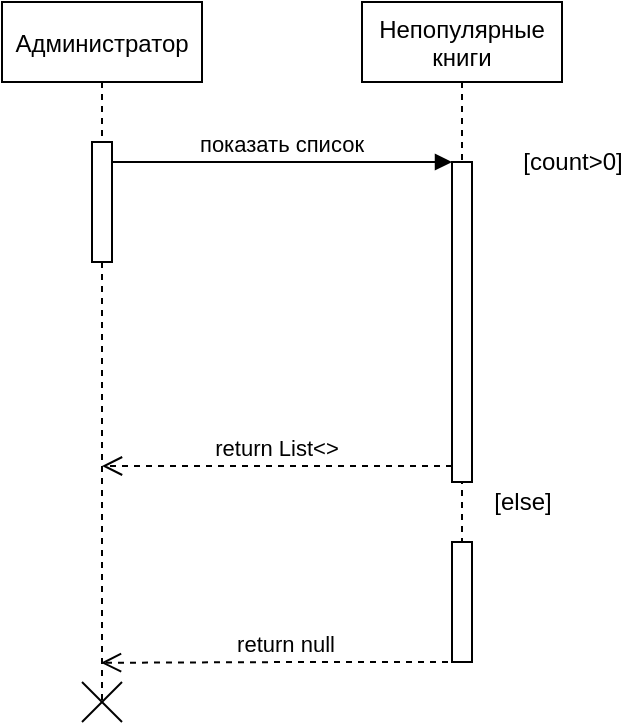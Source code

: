 <mxfile version="17.4.5" type="device"><diagram id="kgpKYQtTHZ0yAKxKKP6v" name="Page-1"><mxGraphModel dx="486" dy="271" grid="1" gridSize="10" guides="1" tooltips="1" connect="1" arrows="1" fold="1" page="1" pageScale="1" pageWidth="850" pageHeight="1100" math="0" shadow="0"><root><mxCell id="0"/><mxCell id="1" parent="0"/><mxCell id="3nuBFxr9cyL0pnOWT2aG-1" value="Администратор" style="shape=umlLifeline;perimeter=lifelinePerimeter;container=1;collapsible=0;recursiveResize=0;rounded=0;shadow=0;strokeWidth=1;" parent="1" vertex="1"><mxGeometry x="120" y="80" width="100" height="350" as="geometry"/></mxCell><mxCell id="3nuBFxr9cyL0pnOWT2aG-2" value="" style="points=[];perimeter=orthogonalPerimeter;rounded=0;shadow=0;strokeWidth=1;" parent="3nuBFxr9cyL0pnOWT2aG-1" vertex="1"><mxGeometry x="45" y="70" width="10" height="60" as="geometry"/></mxCell><mxCell id="3nuBFxr9cyL0pnOWT2aG-5" value="Непопулярные&#10;книги" style="shape=umlLifeline;perimeter=lifelinePerimeter;container=1;collapsible=0;recursiveResize=0;rounded=0;shadow=0;strokeWidth=1;" parent="1" vertex="1"><mxGeometry x="300" y="80" width="100" height="300" as="geometry"/></mxCell><mxCell id="3nuBFxr9cyL0pnOWT2aG-6" value="" style="points=[];perimeter=orthogonalPerimeter;rounded=0;shadow=0;strokeWidth=1;" parent="3nuBFxr9cyL0pnOWT2aG-5" vertex="1"><mxGeometry x="45" y="80" width="10" height="160" as="geometry"/></mxCell><mxCell id="3nuBFxr9cyL0pnOWT2aG-7" value="return List&lt;&gt;" style="verticalAlign=bottom;endArrow=open;dashed=1;endSize=8;exitX=0;exitY=0.95;shadow=0;strokeWidth=1;" parent="1" source="3nuBFxr9cyL0pnOWT2aG-6" target="3nuBFxr9cyL0pnOWT2aG-1" edge="1"><mxGeometry relative="1" as="geometry"><mxPoint x="275" y="236" as="targetPoint"/><Array as="points"><mxPoint x="260" y="312"/></Array></mxGeometry></mxCell><mxCell id="3nuBFxr9cyL0pnOWT2aG-8" value="показать список" style="verticalAlign=bottom;endArrow=block;entryX=0;entryY=0;shadow=0;strokeWidth=1;" parent="1" source="3nuBFxr9cyL0pnOWT2aG-2" target="3nuBFxr9cyL0pnOWT2aG-6" edge="1"><mxGeometry relative="1" as="geometry"><mxPoint x="275" y="160" as="sourcePoint"/></mxGeometry></mxCell><mxCell id="xZdXh6NoxprF5wjcguvm-1" value="[count&amp;gt;0]" style="text;html=1;align=center;verticalAlign=middle;resizable=0;points=[];autosize=1;strokeColor=none;fillColor=none;" vertex="1" parent="1"><mxGeometry x="370" y="150" width="70" height="20" as="geometry"/></mxCell><mxCell id="xZdXh6NoxprF5wjcguvm-3" value="[else]" style="text;html=1;align=center;verticalAlign=middle;resizable=0;points=[];autosize=1;strokeColor=none;fillColor=none;" vertex="1" parent="1"><mxGeometry x="360" y="320" width="40" height="20" as="geometry"/></mxCell><mxCell id="xZdXh6NoxprF5wjcguvm-4" value="" style="points=[];perimeter=orthogonalPerimeter;rounded=0;shadow=0;strokeWidth=1;" vertex="1" parent="1"><mxGeometry x="345" y="350" width="10" height="60" as="geometry"/></mxCell><mxCell id="xZdXh6NoxprF5wjcguvm-5" value="return null" style="verticalAlign=bottom;endArrow=open;dashed=1;endSize=8;exitX=0;exitY=0.95;shadow=0;strokeWidth=1;entryX=0.495;entryY=0.944;entryDx=0;entryDy=0;entryPerimeter=0;" edge="1" parent="1" target="3nuBFxr9cyL0pnOWT2aG-1"><mxGeometry relative="1" as="geometry"><mxPoint x="178.5" y="407.2" as="targetPoint"/><mxPoint x="355" y="410" as="sourcePoint"/><Array as="points"><mxPoint x="270" y="410"/></Array></mxGeometry></mxCell><mxCell id="xZdXh6NoxprF5wjcguvm-8" value="" style="endArrow=none;html=1;rounded=0;" edge="1" parent="1"><mxGeometry width="50" height="50" relative="1" as="geometry"><mxPoint x="160" y="440" as="sourcePoint"/><mxPoint x="180" y="420" as="targetPoint"/></mxGeometry></mxCell><mxCell id="xZdXh6NoxprF5wjcguvm-9" value="" style="endArrow=none;html=1;rounded=0;" edge="1" parent="1"><mxGeometry width="50" height="50" relative="1" as="geometry"><mxPoint x="180" y="440" as="sourcePoint"/><mxPoint x="160" y="420" as="targetPoint"/><Array as="points"><mxPoint x="180" y="440"/><mxPoint x="170" y="430"/></Array></mxGeometry></mxCell></root></mxGraphModel></diagram></mxfile>